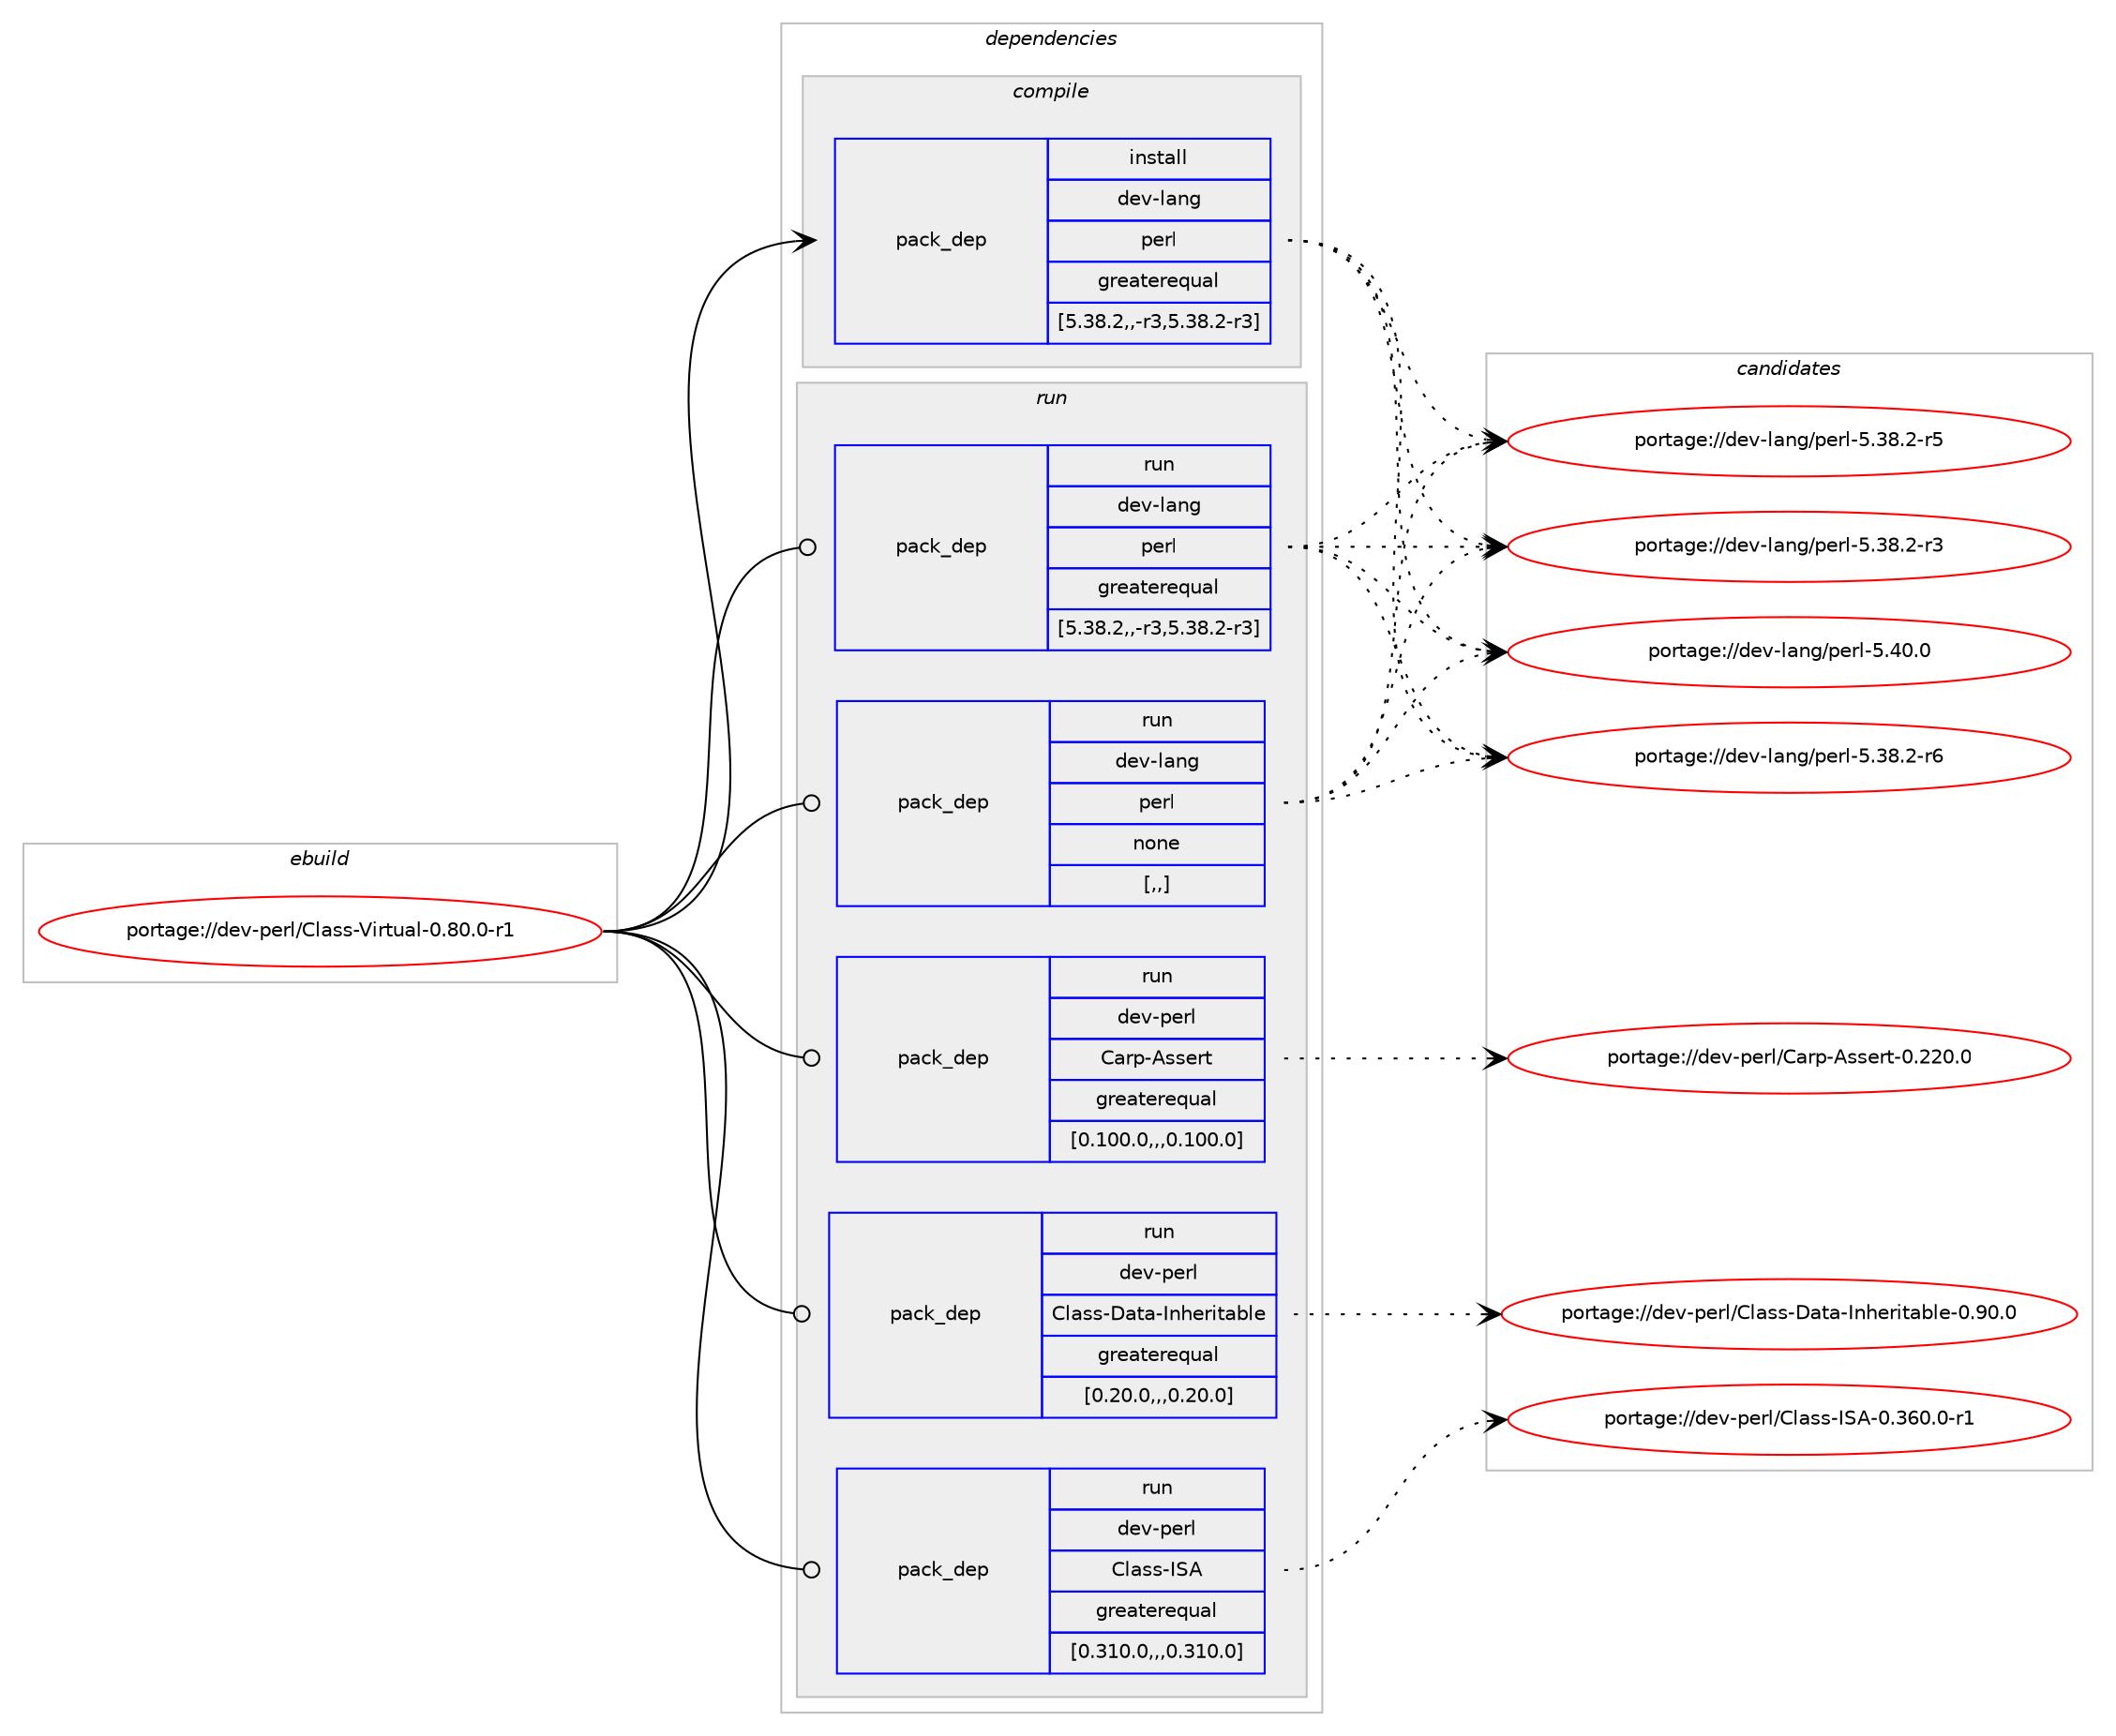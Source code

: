 digraph prolog {

# *************
# Graph options
# *************

newrank=true;
concentrate=true;
compound=true;
graph [rankdir=LR,fontname=Helvetica,fontsize=10,ranksep=1.5];#, ranksep=2.5, nodesep=0.2];
edge  [arrowhead=vee];
node  [fontname=Helvetica,fontsize=10];

# **********
# The ebuild
# **********

subgraph cluster_leftcol {
color=gray;
label=<<i>ebuild</i>>;
id [label="portage://dev-perl/Class-Virtual-0.80.0-r1", color=red, width=4, href="../dev-perl/Class-Virtual-0.80.0-r1.svg"];
}

# ****************
# The dependencies
# ****************

subgraph cluster_midcol {
color=gray;
label=<<i>dependencies</i>>;
subgraph cluster_compile {
fillcolor="#eeeeee";
style=filled;
label=<<i>compile</i>>;
subgraph pack96479 {
dependency127523 [label=<<TABLE BORDER="0" CELLBORDER="1" CELLSPACING="0" CELLPADDING="4" WIDTH="220"><TR><TD ROWSPAN="6" CELLPADDING="30">pack_dep</TD></TR><TR><TD WIDTH="110">install</TD></TR><TR><TD>dev-lang</TD></TR><TR><TD>perl</TD></TR><TR><TD>greaterequal</TD></TR><TR><TD>[5.38.2,,-r3,5.38.2-r3]</TD></TR></TABLE>>, shape=none, color=blue];
}
id:e -> dependency127523:w [weight=20,style="solid",arrowhead="vee"];
}
subgraph cluster_compileandrun {
fillcolor="#eeeeee";
style=filled;
label=<<i>compile and run</i>>;
}
subgraph cluster_run {
fillcolor="#eeeeee";
style=filled;
label=<<i>run</i>>;
subgraph pack96480 {
dependency127524 [label=<<TABLE BORDER="0" CELLBORDER="1" CELLSPACING="0" CELLPADDING="4" WIDTH="220"><TR><TD ROWSPAN="6" CELLPADDING="30">pack_dep</TD></TR><TR><TD WIDTH="110">run</TD></TR><TR><TD>dev-lang</TD></TR><TR><TD>perl</TD></TR><TR><TD>greaterequal</TD></TR><TR><TD>[5.38.2,,-r3,5.38.2-r3]</TD></TR></TABLE>>, shape=none, color=blue];
}
id:e -> dependency127524:w [weight=20,style="solid",arrowhead="odot"];
subgraph pack96481 {
dependency127525 [label=<<TABLE BORDER="0" CELLBORDER="1" CELLSPACING="0" CELLPADDING="4" WIDTH="220"><TR><TD ROWSPAN="6" CELLPADDING="30">pack_dep</TD></TR><TR><TD WIDTH="110">run</TD></TR><TR><TD>dev-lang</TD></TR><TR><TD>perl</TD></TR><TR><TD>none</TD></TR><TR><TD>[,,]</TD></TR></TABLE>>, shape=none, color=blue];
}
id:e -> dependency127525:w [weight=20,style="solid",arrowhead="odot"];
subgraph pack96482 {
dependency127526 [label=<<TABLE BORDER="0" CELLBORDER="1" CELLSPACING="0" CELLPADDING="4" WIDTH="220"><TR><TD ROWSPAN="6" CELLPADDING="30">pack_dep</TD></TR><TR><TD WIDTH="110">run</TD></TR><TR><TD>dev-perl</TD></TR><TR><TD>Carp-Assert</TD></TR><TR><TD>greaterequal</TD></TR><TR><TD>[0.100.0,,,0.100.0]</TD></TR></TABLE>>, shape=none, color=blue];
}
id:e -> dependency127526:w [weight=20,style="solid",arrowhead="odot"];
subgraph pack96483 {
dependency127527 [label=<<TABLE BORDER="0" CELLBORDER="1" CELLSPACING="0" CELLPADDING="4" WIDTH="220"><TR><TD ROWSPAN="6" CELLPADDING="30">pack_dep</TD></TR><TR><TD WIDTH="110">run</TD></TR><TR><TD>dev-perl</TD></TR><TR><TD>Class-Data-Inheritable</TD></TR><TR><TD>greaterequal</TD></TR><TR><TD>[0.20.0,,,0.20.0]</TD></TR></TABLE>>, shape=none, color=blue];
}
id:e -> dependency127527:w [weight=20,style="solid",arrowhead="odot"];
subgraph pack96484 {
dependency127528 [label=<<TABLE BORDER="0" CELLBORDER="1" CELLSPACING="0" CELLPADDING="4" WIDTH="220"><TR><TD ROWSPAN="6" CELLPADDING="30">pack_dep</TD></TR><TR><TD WIDTH="110">run</TD></TR><TR><TD>dev-perl</TD></TR><TR><TD>Class-ISA</TD></TR><TR><TD>greaterequal</TD></TR><TR><TD>[0.310.0,,,0.310.0]</TD></TR></TABLE>>, shape=none, color=blue];
}
id:e -> dependency127528:w [weight=20,style="solid",arrowhead="odot"];
}
}

# **************
# The candidates
# **************

subgraph cluster_choices {
rank=same;
color=gray;
label=<<i>candidates</i>>;

subgraph choice96479 {
color=black;
nodesep=1;
choice10010111845108971101034711210111410845534652484648 [label="portage://dev-lang/perl-5.40.0", color=red, width=4,href="../dev-lang/perl-5.40.0.svg"];
choice100101118451089711010347112101114108455346515646504511454 [label="portage://dev-lang/perl-5.38.2-r6", color=red, width=4,href="../dev-lang/perl-5.38.2-r6.svg"];
choice100101118451089711010347112101114108455346515646504511453 [label="portage://dev-lang/perl-5.38.2-r5", color=red, width=4,href="../dev-lang/perl-5.38.2-r5.svg"];
choice100101118451089711010347112101114108455346515646504511451 [label="portage://dev-lang/perl-5.38.2-r3", color=red, width=4,href="../dev-lang/perl-5.38.2-r3.svg"];
dependency127523:e -> choice10010111845108971101034711210111410845534652484648:w [style=dotted,weight="100"];
dependency127523:e -> choice100101118451089711010347112101114108455346515646504511454:w [style=dotted,weight="100"];
dependency127523:e -> choice100101118451089711010347112101114108455346515646504511453:w [style=dotted,weight="100"];
dependency127523:e -> choice100101118451089711010347112101114108455346515646504511451:w [style=dotted,weight="100"];
}
subgraph choice96480 {
color=black;
nodesep=1;
choice10010111845108971101034711210111410845534652484648 [label="portage://dev-lang/perl-5.40.0", color=red, width=4,href="../dev-lang/perl-5.40.0.svg"];
choice100101118451089711010347112101114108455346515646504511454 [label="portage://dev-lang/perl-5.38.2-r6", color=red, width=4,href="../dev-lang/perl-5.38.2-r6.svg"];
choice100101118451089711010347112101114108455346515646504511453 [label="portage://dev-lang/perl-5.38.2-r5", color=red, width=4,href="../dev-lang/perl-5.38.2-r5.svg"];
choice100101118451089711010347112101114108455346515646504511451 [label="portage://dev-lang/perl-5.38.2-r3", color=red, width=4,href="../dev-lang/perl-5.38.2-r3.svg"];
dependency127524:e -> choice10010111845108971101034711210111410845534652484648:w [style=dotted,weight="100"];
dependency127524:e -> choice100101118451089711010347112101114108455346515646504511454:w [style=dotted,weight="100"];
dependency127524:e -> choice100101118451089711010347112101114108455346515646504511453:w [style=dotted,weight="100"];
dependency127524:e -> choice100101118451089711010347112101114108455346515646504511451:w [style=dotted,weight="100"];
}
subgraph choice96481 {
color=black;
nodesep=1;
choice10010111845108971101034711210111410845534652484648 [label="portage://dev-lang/perl-5.40.0", color=red, width=4,href="../dev-lang/perl-5.40.0.svg"];
choice100101118451089711010347112101114108455346515646504511454 [label="portage://dev-lang/perl-5.38.2-r6", color=red, width=4,href="../dev-lang/perl-5.38.2-r6.svg"];
choice100101118451089711010347112101114108455346515646504511453 [label="portage://dev-lang/perl-5.38.2-r5", color=red, width=4,href="../dev-lang/perl-5.38.2-r5.svg"];
choice100101118451089711010347112101114108455346515646504511451 [label="portage://dev-lang/perl-5.38.2-r3", color=red, width=4,href="../dev-lang/perl-5.38.2-r3.svg"];
dependency127525:e -> choice10010111845108971101034711210111410845534652484648:w [style=dotted,weight="100"];
dependency127525:e -> choice100101118451089711010347112101114108455346515646504511454:w [style=dotted,weight="100"];
dependency127525:e -> choice100101118451089711010347112101114108455346515646504511453:w [style=dotted,weight="100"];
dependency127525:e -> choice100101118451089711010347112101114108455346515646504511451:w [style=dotted,weight="100"];
}
subgraph choice96482 {
color=black;
nodesep=1;
choice1001011184511210111410847679711411245651151151011141164548465050484648 [label="portage://dev-perl/Carp-Assert-0.220.0", color=red, width=4,href="../dev-perl/Carp-Assert-0.220.0.svg"];
dependency127526:e -> choice1001011184511210111410847679711411245651151151011141164548465050484648:w [style=dotted,weight="100"];
}
subgraph choice96483 {
color=black;
nodesep=1;
choice10010111845112101114108476710897115115456897116974573110104101114105116979810810145484657484648 [label="portage://dev-perl/Class-Data-Inheritable-0.90.0", color=red, width=4,href="../dev-perl/Class-Data-Inheritable-0.90.0.svg"];
dependency127527:e -> choice10010111845112101114108476710897115115456897116974573110104101114105116979810810145484657484648:w [style=dotted,weight="100"];
}
subgraph choice96484 {
color=black;
nodesep=1;
choice100101118451121011141084767108971151154573836545484651544846484511449 [label="portage://dev-perl/Class-ISA-0.360.0-r1", color=red, width=4,href="../dev-perl/Class-ISA-0.360.0-r1.svg"];
dependency127528:e -> choice100101118451121011141084767108971151154573836545484651544846484511449:w [style=dotted,weight="100"];
}
}

}
